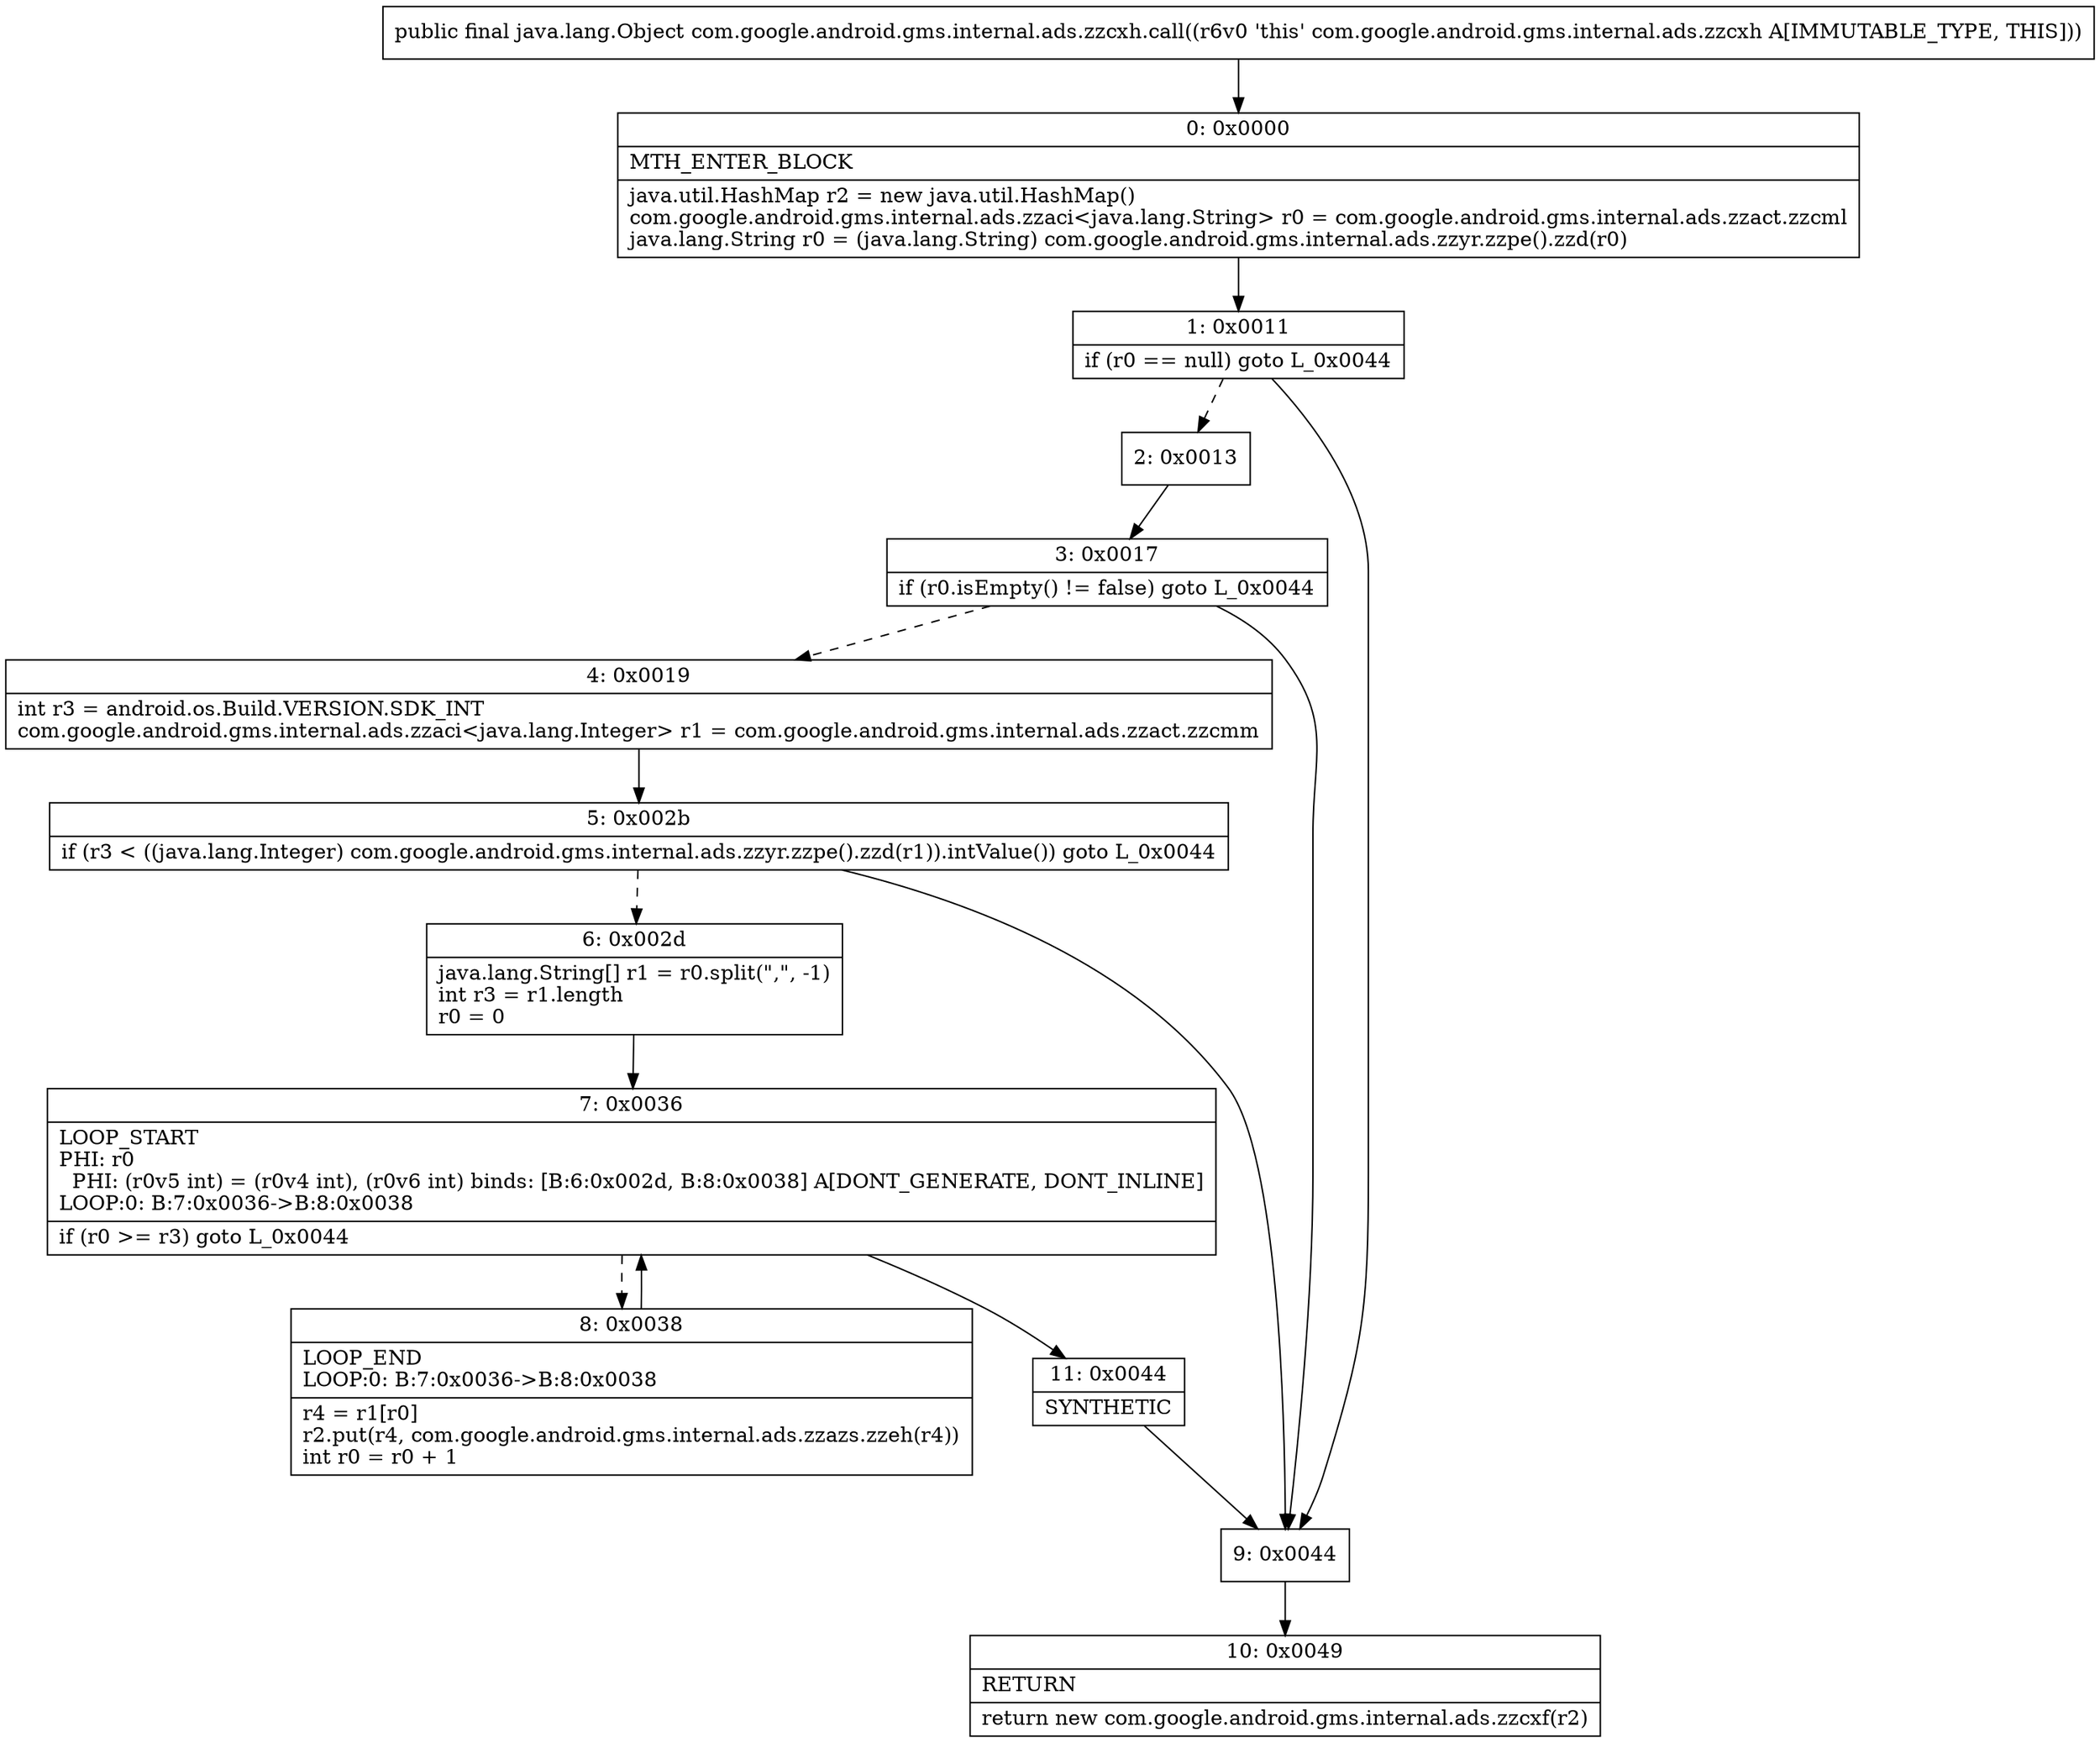 digraph "CFG forcom.google.android.gms.internal.ads.zzcxh.call()Ljava\/lang\/Object;" {
Node_0 [shape=record,label="{0\:\ 0x0000|MTH_ENTER_BLOCK\l|java.util.HashMap r2 = new java.util.HashMap()\lcom.google.android.gms.internal.ads.zzaci\<java.lang.String\> r0 = com.google.android.gms.internal.ads.zzact.zzcml\ljava.lang.String r0 = (java.lang.String) com.google.android.gms.internal.ads.zzyr.zzpe().zzd(r0)\l}"];
Node_1 [shape=record,label="{1\:\ 0x0011|if (r0 == null) goto L_0x0044\l}"];
Node_2 [shape=record,label="{2\:\ 0x0013}"];
Node_3 [shape=record,label="{3\:\ 0x0017|if (r0.isEmpty() != false) goto L_0x0044\l}"];
Node_4 [shape=record,label="{4\:\ 0x0019|int r3 = android.os.Build.VERSION.SDK_INT\lcom.google.android.gms.internal.ads.zzaci\<java.lang.Integer\> r1 = com.google.android.gms.internal.ads.zzact.zzcmm\l}"];
Node_5 [shape=record,label="{5\:\ 0x002b|if (r3 \< ((java.lang.Integer) com.google.android.gms.internal.ads.zzyr.zzpe().zzd(r1)).intValue()) goto L_0x0044\l}"];
Node_6 [shape=record,label="{6\:\ 0x002d|java.lang.String[] r1 = r0.split(\",\", \-1)\lint r3 = r1.length\lr0 = 0\l}"];
Node_7 [shape=record,label="{7\:\ 0x0036|LOOP_START\lPHI: r0 \l  PHI: (r0v5 int) = (r0v4 int), (r0v6 int) binds: [B:6:0x002d, B:8:0x0038] A[DONT_GENERATE, DONT_INLINE]\lLOOP:0: B:7:0x0036\-\>B:8:0x0038\l|if (r0 \>= r3) goto L_0x0044\l}"];
Node_8 [shape=record,label="{8\:\ 0x0038|LOOP_END\lLOOP:0: B:7:0x0036\-\>B:8:0x0038\l|r4 = r1[r0]\lr2.put(r4, com.google.android.gms.internal.ads.zzazs.zzeh(r4))\lint r0 = r0 + 1\l}"];
Node_9 [shape=record,label="{9\:\ 0x0044}"];
Node_10 [shape=record,label="{10\:\ 0x0049|RETURN\l|return new com.google.android.gms.internal.ads.zzcxf(r2)\l}"];
Node_11 [shape=record,label="{11\:\ 0x0044|SYNTHETIC\l}"];
MethodNode[shape=record,label="{public final java.lang.Object com.google.android.gms.internal.ads.zzcxh.call((r6v0 'this' com.google.android.gms.internal.ads.zzcxh A[IMMUTABLE_TYPE, THIS])) }"];
MethodNode -> Node_0;
Node_0 -> Node_1;
Node_1 -> Node_2[style=dashed];
Node_1 -> Node_9;
Node_2 -> Node_3;
Node_3 -> Node_4[style=dashed];
Node_3 -> Node_9;
Node_4 -> Node_5;
Node_5 -> Node_6[style=dashed];
Node_5 -> Node_9;
Node_6 -> Node_7;
Node_7 -> Node_8[style=dashed];
Node_7 -> Node_11;
Node_8 -> Node_7;
Node_9 -> Node_10;
Node_11 -> Node_9;
}

